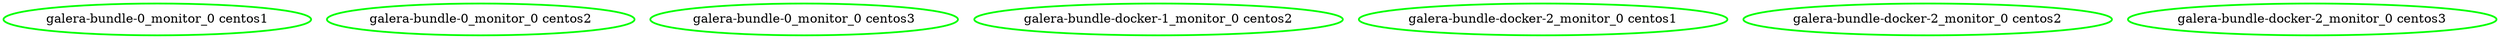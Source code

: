  digraph "g" {
"galera-bundle-0_monitor_0 centos1" [ style=bold color="green" fontcolor="black"]
"galera-bundle-0_monitor_0 centos2" [ style=bold color="green" fontcolor="black"]
"galera-bundle-0_monitor_0 centos3" [ style=bold color="green" fontcolor="black"]
"galera-bundle-docker-1_monitor_0 centos2" [ style=bold color="green" fontcolor="black"]
"galera-bundle-docker-2_monitor_0 centos1" [ style=bold color="green" fontcolor="black"]
"galera-bundle-docker-2_monitor_0 centos2" [ style=bold color="green" fontcolor="black"]
"galera-bundle-docker-2_monitor_0 centos3" [ style=bold color="green" fontcolor="black"]
}
